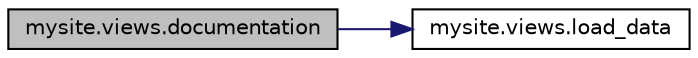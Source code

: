 digraph "mysite.views.documentation"
{
 // LATEX_PDF_SIZE
  edge [fontname="Helvetica",fontsize="10",labelfontname="Helvetica",labelfontsize="10"];
  node [fontname="Helvetica",fontsize="10",shape=record];
  rankdir="LR";
  Node1 [label="mysite.views.documentation",height=0.2,width=0.4,color="black", fillcolor="grey75", style="filled", fontcolor="black",tooltip=" "];
  Node1 -> Node2 [color="midnightblue",fontsize="10",style="solid",fontname="Helvetica"];
  Node2 [label="mysite.views.load_data",height=0.2,width=0.4,color="black", fillcolor="white", style="filled",URL="$namespacemysite_1_1views.html#ae8cba6f037737370f8a64d68703a64b8",tooltip=" "];
}

